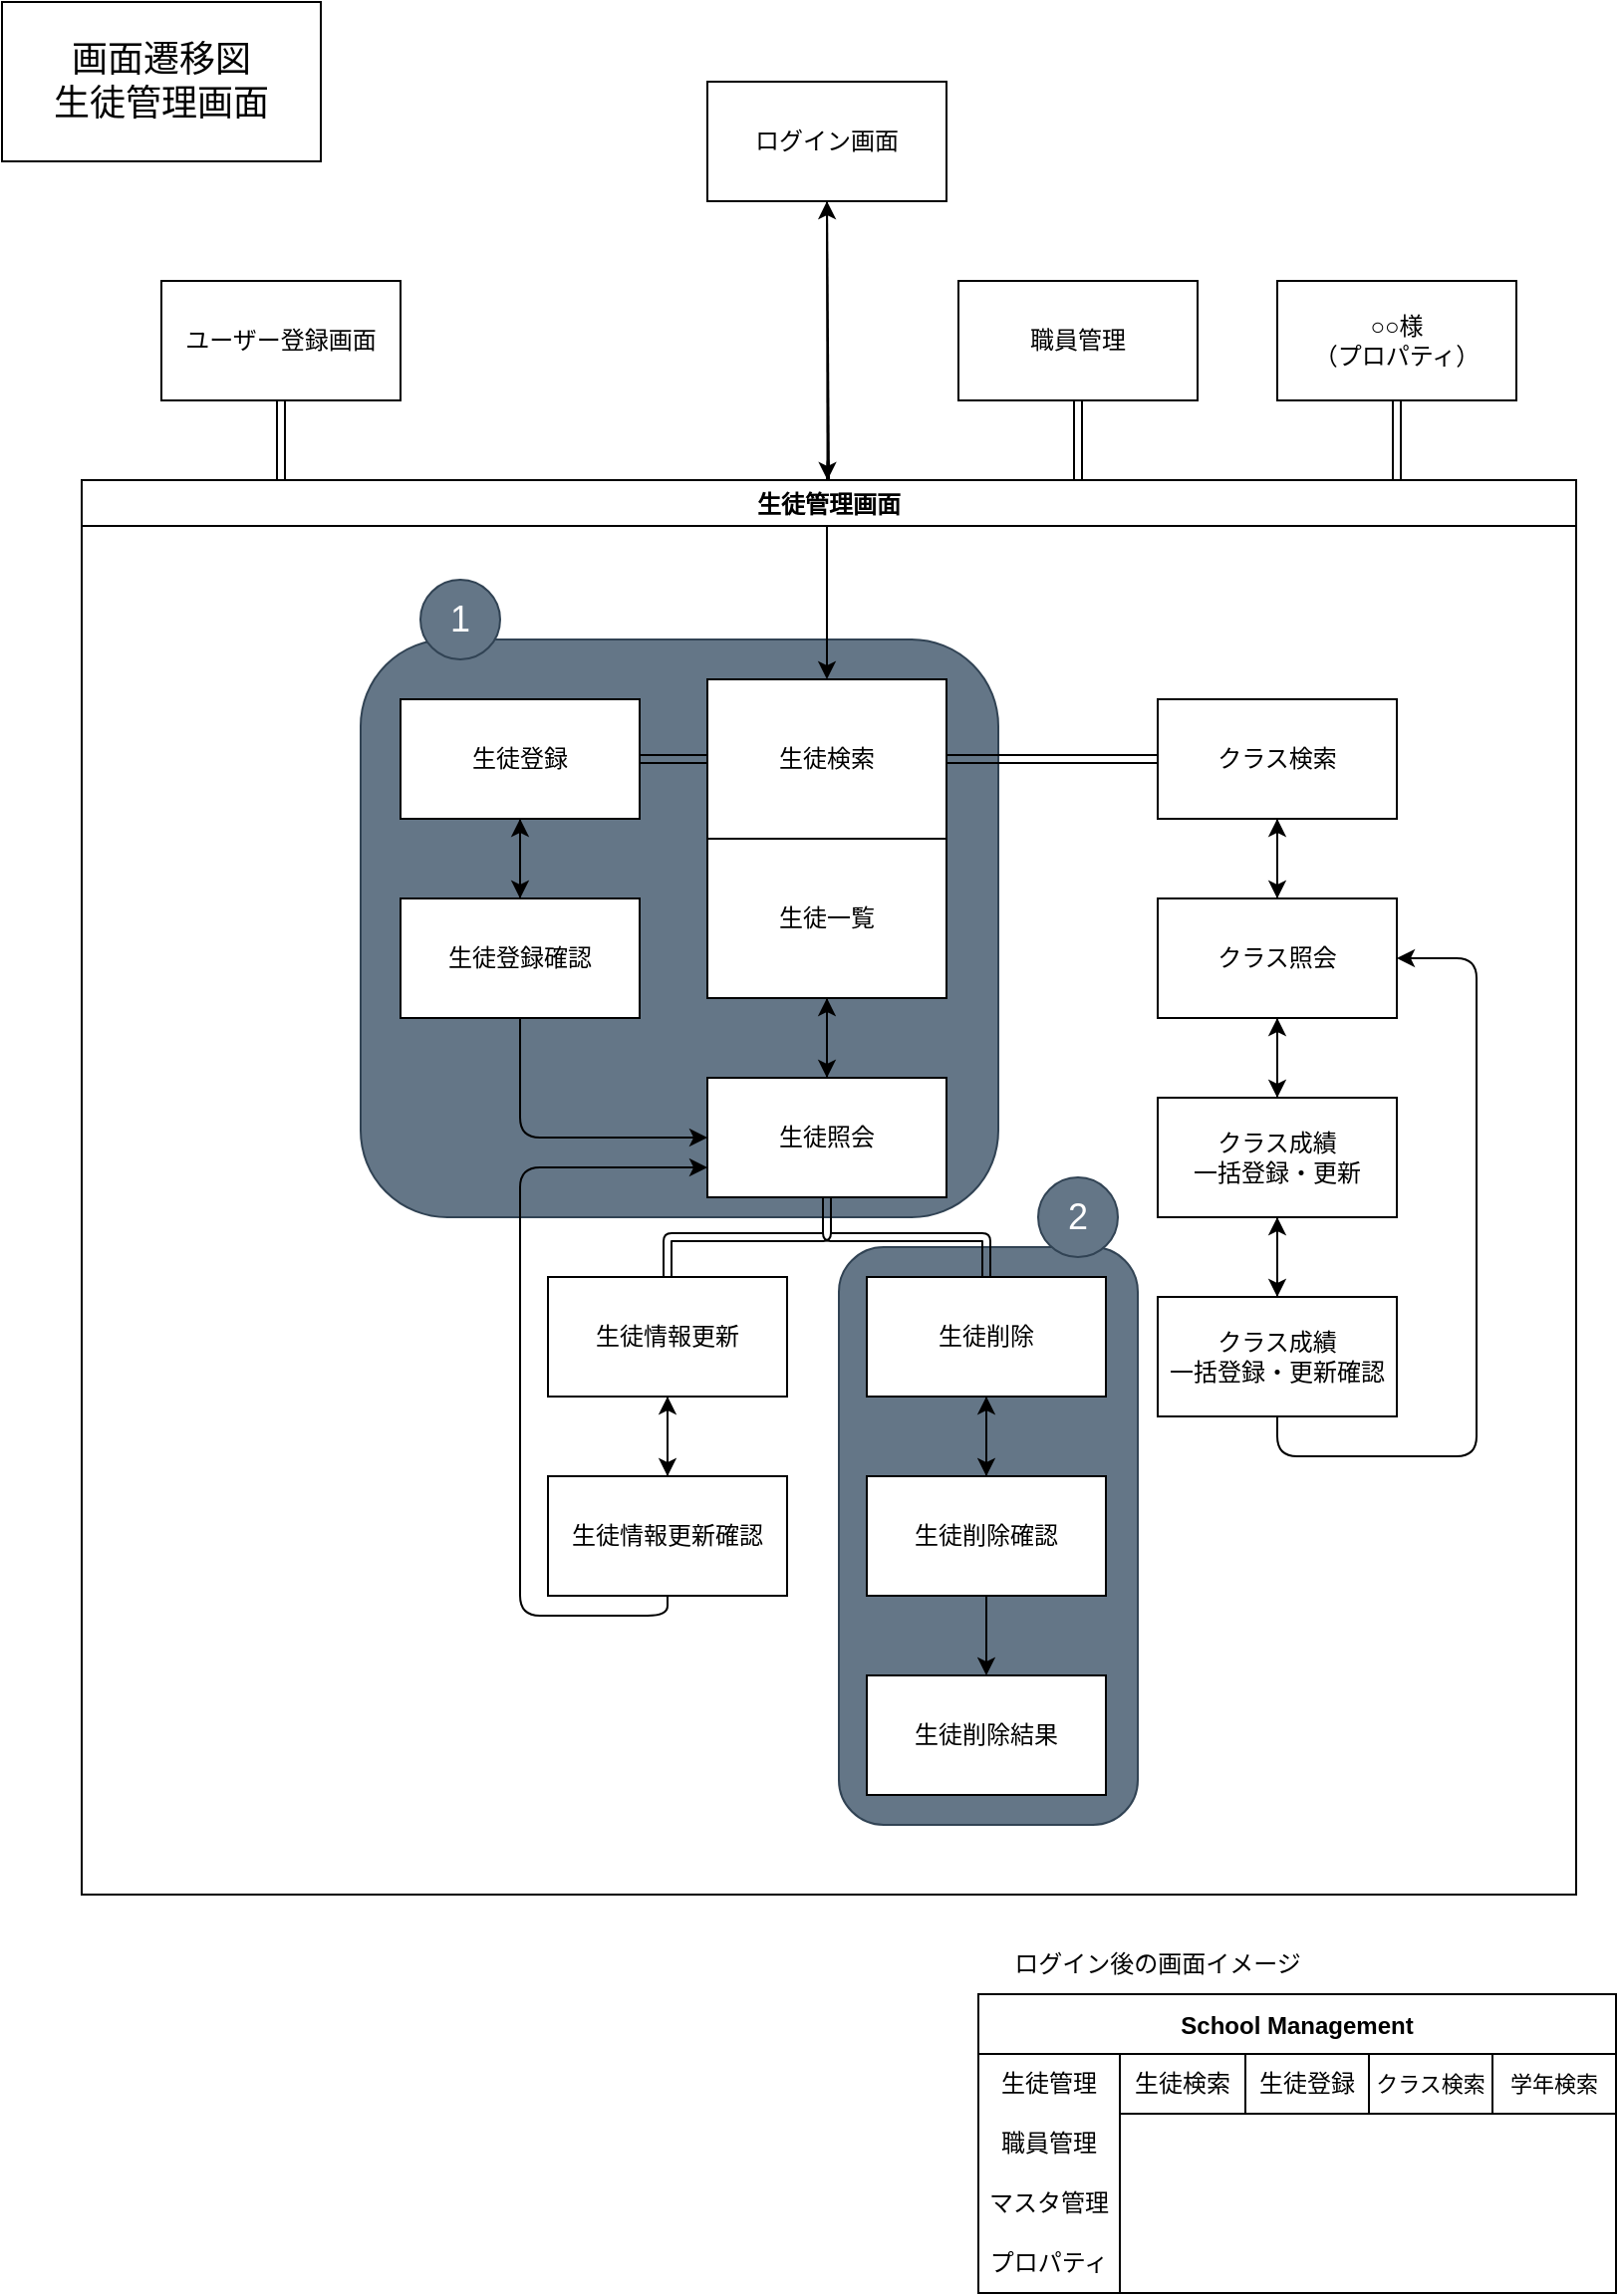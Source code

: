 <mxfile>
    <diagram id="66uF8f47qzNmcfgiC-Xz" name="ページ1">
        <mxGraphModel dx="1197" dy="604" grid="1" gridSize="10" guides="1" tooltips="1" connect="1" arrows="1" fold="1" page="1" pageScale="1" pageWidth="827" pageHeight="1169" math="0" shadow="0">
            <root>
                <mxCell id="0"/>
                <mxCell id="1" parent="0"/>
                <mxCell id="144" value="" style="rounded=1;whiteSpace=wrap;html=1;fontSize=18;fillColor=#647687;strokeColor=#314354;fontColor=#ffffff;" parent="1" vertex="1">
                    <mxGeometry x="420" y="625" width="150" height="290" as="geometry"/>
                </mxCell>
                <mxCell id="142" value="" style="rounded=1;whiteSpace=wrap;html=1;fontSize=18;fillColor=#647687;fontColor=#ffffff;strokeColor=#314354;" parent="1" vertex="1">
                    <mxGeometry x="180" y="320" width="320" height="290" as="geometry"/>
                </mxCell>
                <mxCell id="158" style="edgeStyle=none;html=1;exitX=0.5;exitY=1;exitDx=0;exitDy=0;" parent="1" source="2" target="146" edge="1">
                    <mxGeometry relative="1" as="geometry"/>
                </mxCell>
                <mxCell id="2" value="ログイン画面" style="rounded=0;whiteSpace=wrap;html=1;" parent="1" vertex="1">
                    <mxGeometry x="354" y="40" width="120" height="60" as="geometry"/>
                </mxCell>
                <mxCell id="155" style="edgeStyle=none;shape=link;html=1;exitX=0.5;exitY=1;exitDx=0;exitDy=0;" parent="1" source="22" edge="1">
                    <mxGeometry relative="1" as="geometry">
                        <mxPoint x="700" y="250" as="targetPoint"/>
                    </mxGeometry>
                </mxCell>
                <mxCell id="22" value="○○様&lt;br&gt;（プロパティ）" style="rounded=0;whiteSpace=wrap;html=1;" parent="1" vertex="1">
                    <mxGeometry x="640" y="140" width="120" height="60" as="geometry"/>
                </mxCell>
                <mxCell id="156" style="edgeStyle=none;shape=link;html=1;exitX=0.5;exitY=1;exitDx=0;exitDy=0;" parent="1" source="23" edge="1">
                    <mxGeometry relative="1" as="geometry">
                        <mxPoint x="140" y="240" as="targetPoint"/>
                    </mxGeometry>
                </mxCell>
                <mxCell id="23" value="ユーザー登録画面" style="rounded=0;whiteSpace=wrap;html=1;" parent="1" vertex="1">
                    <mxGeometry x="80" y="140" width="120" height="60" as="geometry"/>
                </mxCell>
                <mxCell id="84" style="edgeStyle=orthogonalEdgeStyle;html=1;exitX=0.5;exitY=1;exitDx=0;exitDy=0;strokeColor=default;elbow=vertical;" parent="1" source="29" target="30" edge="1">
                    <mxGeometry relative="1" as="geometry"/>
                </mxCell>
                <mxCell id="85" style="edgeStyle=orthogonalEdgeStyle;html=1;exitX=0.5;exitY=0;exitDx=0;exitDy=0;entryX=0.5;entryY=1;entryDx=0;entryDy=0;strokeColor=default;elbow=vertical;" parent="1" source="30" target="29" edge="1">
                    <mxGeometry relative="1" as="geometry"/>
                </mxCell>
                <mxCell id="99" style="edgeStyle=orthogonalEdgeStyle;html=1;exitX=0.5;exitY=1;exitDx=0;exitDy=0;entryX=0.5;entryY=0;entryDx=0;entryDy=0;strokeColor=default;elbow=vertical;shape=link;" parent="1" source="30" target="38" edge="1">
                    <mxGeometry relative="1" as="geometry"/>
                </mxCell>
                <mxCell id="100" style="edgeStyle=orthogonalEdgeStyle;shape=link;html=1;exitX=0.5;exitY=1;exitDx=0;exitDy=0;entryX=0.5;entryY=0;entryDx=0;entryDy=0;strokeColor=default;elbow=vertical;" parent="1" source="30" target="39" edge="1">
                    <mxGeometry relative="1" as="geometry"/>
                </mxCell>
                <mxCell id="30" value="生徒照会" style="rounded=0;whiteSpace=wrap;html=1;" parent="1" vertex="1">
                    <mxGeometry x="354" y="540" width="120" height="60" as="geometry"/>
                </mxCell>
                <mxCell id="154" style="edgeStyle=none;shape=link;html=1;exitX=0.5;exitY=1;exitDx=0;exitDy=0;" parent="1" source="102" edge="1">
                    <mxGeometry relative="1" as="geometry">
                        <mxPoint x="540" y="250" as="targetPoint"/>
                    </mxGeometry>
                </mxCell>
                <mxCell id="102" value="職員管理" style="rounded=0;whiteSpace=wrap;html=1;" parent="1" vertex="1">
                    <mxGeometry x="480" y="140" width="120" height="60" as="geometry"/>
                </mxCell>
                <mxCell id="141" value="画面遷移図&lt;br&gt;生徒管理画面" style="text;strokeColor=default;align=center;fillColor=none;html=1;verticalAlign=middle;whiteSpace=wrap;rounded=0;fontSize=18;" parent="1" vertex="1">
                    <mxGeometry width="160" height="80" as="geometry"/>
                </mxCell>
                <mxCell id="157" style="edgeStyle=none;html=1;exitX=0.5;exitY=0;exitDx=0;exitDy=0;entryX=0.5;entryY=1;entryDx=0;entryDy=0;" parent="1" source="146" target="2" edge="1">
                    <mxGeometry relative="1" as="geometry"/>
                </mxCell>
                <mxCell id="165" style="edgeStyle=orthogonalEdgeStyle;html=1;exitX=0.5;exitY=0;exitDx=0;exitDy=0;entryX=0.5;entryY=0;entryDx=0;entryDy=0;" parent="1" source="146" target="24" edge="1">
                    <mxGeometry relative="1" as="geometry"/>
                </mxCell>
                <mxCell id="146" value="生徒管理画面" style="swimlane;" parent="1" vertex="1">
                    <mxGeometry x="40" y="240" width="750" height="710" as="geometry">
                        <mxRectangle x="74" y="240" width="100" height="30" as="alternateBounds"/>
                    </mxGeometry>
                </mxCell>
                <mxCell id="36" value="" style="group" parent="146" vertex="1" connectable="0">
                    <mxGeometry x="160" y="110" width="120" height="160" as="geometry"/>
                </mxCell>
                <mxCell id="66" style="edgeStyle=orthogonalEdgeStyle;html=1;exitX=0.5;exitY=1;exitDx=0;exitDy=0;entryX=0.5;entryY=0;entryDx=0;entryDy=0;strokeColor=default;elbow=vertical;" parent="36" source="25" target="26" edge="1">
                    <mxGeometry relative="1" as="geometry"/>
                </mxCell>
                <mxCell id="25" value="生徒登録" style="rounded=0;whiteSpace=wrap;html=1;" parent="36" vertex="1">
                    <mxGeometry width="120" height="60" as="geometry"/>
                </mxCell>
                <mxCell id="86" style="edgeStyle=orthogonalEdgeStyle;html=1;exitX=0.5;exitY=0;exitDx=0;exitDy=0;entryX=0.5;entryY=1;entryDx=0;entryDy=0;strokeColor=default;elbow=vertical;" parent="36" source="26" target="25" edge="1">
                    <mxGeometry relative="1" as="geometry"/>
                </mxCell>
                <mxCell id="26" value="生徒登録確認" style="rounded=0;whiteSpace=wrap;html=1;" parent="36" vertex="1">
                    <mxGeometry y="100" width="120" height="60" as="geometry"/>
                </mxCell>
                <mxCell id="143" value="1" style="ellipse;whiteSpace=wrap;html=1;aspect=fixed;fontSize=18;fillColor=#647687;fontColor=#ffffff;strokeColor=#314354;" parent="146" vertex="1">
                    <mxGeometry x="170" y="50" width="40" height="40" as="geometry"/>
                </mxCell>
                <mxCell id="145" value="2" style="ellipse;whiteSpace=wrap;html=1;aspect=fixed;fontSize=18;fillColor=#647687;fontColor=#ffffff;strokeColor=#314354;" parent="146" vertex="1">
                    <mxGeometry x="480" y="350" width="40" height="40" as="geometry"/>
                </mxCell>
                <mxCell id="149" value="" style="group" parent="1" vertex="1" connectable="0">
                    <mxGeometry x="490" y="970" width="320" height="180" as="geometry"/>
                </mxCell>
                <mxCell id="117" value="ログイン後の画面イメージ" style="text;html=1;strokeColor=none;fillColor=none;align=center;verticalAlign=middle;whiteSpace=wrap;rounded=0;" parent="149" vertex="1">
                    <mxGeometry width="180" height="30" as="geometry"/>
                </mxCell>
                <mxCell id="148" value="" style="group" parent="149" vertex="1" connectable="0">
                    <mxGeometry y="30" width="320" height="150" as="geometry"/>
                </mxCell>
                <mxCell id="107" value="School Management" style="shape=table;startSize=30;container=1;collapsible=0;childLayout=tableLayout;fixedRows=1;rowLines=0;fontStyle=1;" parent="148" vertex="1">
                    <mxGeometry width="320" height="150" as="geometry"/>
                </mxCell>
                <mxCell id="108" value="" style="shape=tableRow;horizontal=0;startSize=0;swimlaneHead=0;swimlaneBody=0;top=0;left=0;bottom=0;right=0;collapsible=0;dropTarget=0;fillColor=none;points=[[0,0.5],[1,0.5]];portConstraint=eastwest;" parent="107" vertex="1">
                    <mxGeometry y="30" width="320" height="30" as="geometry"/>
                </mxCell>
                <mxCell id="109" value="生徒管理" style="shape=partialRectangle;html=1;whiteSpace=wrap;connectable=0;fillColor=none;top=0;left=0;bottom=0;right=0;overflow=hidden;pointerEvents=1;" parent="108" vertex="1">
                    <mxGeometry width="71" height="30" as="geometry">
                        <mxRectangle width="71" height="30" as="alternateBounds"/>
                    </mxGeometry>
                </mxCell>
                <mxCell id="110" value="" style="shape=partialRectangle;html=1;whiteSpace=wrap;connectable=0;fillColor=none;top=0;left=0;bottom=0;right=0;align=left;spacingLeft=6;overflow=hidden;" parent="108" vertex="1">
                    <mxGeometry x="71" width="249" height="30" as="geometry">
                        <mxRectangle width="249" height="30" as="alternateBounds"/>
                    </mxGeometry>
                </mxCell>
                <mxCell id="111" value="" style="shape=tableRow;horizontal=0;startSize=0;swimlaneHead=0;swimlaneBody=0;top=0;left=0;bottom=0;right=0;collapsible=0;dropTarget=0;fillColor=none;points=[[0,0.5],[1,0.5]];portConstraint=eastwest;" parent="107" vertex="1">
                    <mxGeometry y="60" width="320" height="30" as="geometry"/>
                </mxCell>
                <mxCell id="112" value="職員管理" style="shape=partialRectangle;html=1;whiteSpace=wrap;connectable=0;fillColor=none;top=0;left=0;bottom=0;right=0;overflow=hidden;" parent="111" vertex="1">
                    <mxGeometry width="71" height="30" as="geometry">
                        <mxRectangle width="71" height="30" as="alternateBounds"/>
                    </mxGeometry>
                </mxCell>
                <mxCell id="113" value="" style="shape=partialRectangle;html=1;whiteSpace=wrap;connectable=0;fillColor=none;top=0;left=0;bottom=0;right=0;align=left;spacingLeft=6;overflow=hidden;" parent="111" vertex="1">
                    <mxGeometry x="71" width="249" height="30" as="geometry">
                        <mxRectangle width="249" height="30" as="alternateBounds"/>
                    </mxGeometry>
                </mxCell>
                <mxCell id="114" value="" style="shape=tableRow;horizontal=0;startSize=0;swimlaneHead=0;swimlaneBody=0;top=0;left=0;bottom=0;right=0;collapsible=0;dropTarget=0;fillColor=none;points=[[0,0.5],[1,0.5]];portConstraint=eastwest;" parent="107" vertex="1">
                    <mxGeometry y="90" width="320" height="30" as="geometry"/>
                </mxCell>
                <mxCell id="115" value="マスタ管理" style="shape=partialRectangle;html=1;whiteSpace=wrap;connectable=0;fillColor=none;top=0;left=0;bottom=0;right=0;overflow=hidden;" parent="114" vertex="1">
                    <mxGeometry width="71" height="30" as="geometry">
                        <mxRectangle width="71" height="30" as="alternateBounds"/>
                    </mxGeometry>
                </mxCell>
                <mxCell id="116" value="" style="shape=partialRectangle;html=1;whiteSpace=wrap;connectable=0;fillColor=none;top=0;left=0;bottom=0;right=0;align=left;spacingLeft=6;overflow=hidden;" parent="114" vertex="1">
                    <mxGeometry x="71" width="249" height="30" as="geometry">
                        <mxRectangle width="249" height="30" as="alternateBounds"/>
                    </mxGeometry>
                </mxCell>
                <mxCell id="138" style="shape=tableRow;horizontal=0;startSize=0;swimlaneHead=0;swimlaneBody=0;top=0;left=0;bottom=0;right=0;collapsible=0;dropTarget=0;fillColor=none;points=[[0,0.5],[1,0.5]];portConstraint=eastwest;" parent="107" vertex="1">
                    <mxGeometry y="120" width="320" height="30" as="geometry"/>
                </mxCell>
                <mxCell id="139" value="プロパティ" style="shape=partialRectangle;html=1;whiteSpace=wrap;connectable=0;fillColor=none;top=0;left=0;bottom=0;right=0;overflow=hidden;" parent="138" vertex="1">
                    <mxGeometry width="71" height="30" as="geometry">
                        <mxRectangle width="71" height="30" as="alternateBounds"/>
                    </mxGeometry>
                </mxCell>
                <mxCell id="140" style="shape=partialRectangle;html=1;whiteSpace=wrap;connectable=0;fillColor=none;top=0;left=0;bottom=0;right=0;align=left;spacingLeft=6;overflow=hidden;" parent="138" vertex="1">
                    <mxGeometry x="71" width="249" height="30" as="geometry">
                        <mxRectangle width="249" height="30" as="alternateBounds"/>
                    </mxGeometry>
                </mxCell>
                <mxCell id="120" value="" style="childLayout=tableLayout;recursiveResize=0;shadow=0;fillColor=none;" parent="148" vertex="1">
                    <mxGeometry x="71" y="30" width="249" height="30" as="geometry"/>
                </mxCell>
                <mxCell id="121" value="" style="shape=tableRow;horizontal=0;startSize=0;swimlaneHead=0;swimlaneBody=0;top=0;left=0;bottom=0;right=0;dropTarget=0;collapsible=0;recursiveResize=0;expand=0;fontStyle=0;fillColor=none;strokeColor=inherit;dashed=1;" parent="120" vertex="1">
                    <mxGeometry width="249" height="30" as="geometry"/>
                </mxCell>
                <mxCell id="122" value="生徒検索" style="connectable=0;recursiveResize=0;strokeColor=inherit;fillColor=none;align=center;whiteSpace=wrap;html=1;" parent="121" vertex="1">
                    <mxGeometry width="63" height="30" as="geometry">
                        <mxRectangle width="63" height="30" as="alternateBounds"/>
                    </mxGeometry>
                </mxCell>
                <mxCell id="123" value="生徒登録" style="connectable=0;recursiveResize=0;strokeColor=inherit;fillColor=none;align=center;whiteSpace=wrap;html=1;" parent="121" vertex="1">
                    <mxGeometry x="63" width="62" height="30" as="geometry">
                        <mxRectangle width="62" height="30" as="alternateBounds"/>
                    </mxGeometry>
                </mxCell>
                <mxCell id="124" value="クラス検索" style="connectable=0;recursiveResize=0;strokeColor=inherit;fillColor=none;align=center;whiteSpace=wrap;html=1;fontSize=11;" parent="121" vertex="1">
                    <mxGeometry x="125" width="62" height="30" as="geometry">
                        <mxRectangle width="62" height="30" as="alternateBounds"/>
                    </mxGeometry>
                </mxCell>
                <mxCell id="137" value="学年検索" style="connectable=0;recursiveResize=0;strokeColor=inherit;fillColor=none;align=center;whiteSpace=wrap;html=1;fontSize=11;" parent="121" vertex="1">
                    <mxGeometry x="187" width="62" height="30" as="geometry">
                        <mxRectangle width="62" height="30" as="alternateBounds"/>
                    </mxGeometry>
                </mxCell>
                <mxCell id="161" value="" style="group" parent="1" vertex="1" connectable="0">
                    <mxGeometry x="354" y="340" width="120" height="160" as="geometry"/>
                </mxCell>
                <mxCell id="24" value="生徒検索" style="rounded=0;whiteSpace=wrap;html=1;" parent="161" vertex="1">
                    <mxGeometry width="120" height="80" as="geometry"/>
                </mxCell>
                <mxCell id="29" value="生徒一覧" style="rounded=0;whiteSpace=wrap;html=1;" parent="161" vertex="1">
                    <mxGeometry y="80" width="120" height="80" as="geometry"/>
                </mxCell>
                <mxCell id="162" value="" style="group" parent="1" vertex="1" connectable="0">
                    <mxGeometry x="274" y="640" width="120" height="160" as="geometry"/>
                </mxCell>
                <mxCell id="38" value="生徒情報更新" style="rounded=0;whiteSpace=wrap;html=1;" parent="162" vertex="1">
                    <mxGeometry width="120" height="60" as="geometry"/>
                </mxCell>
                <mxCell id="40" value="生徒情報更新確認" style="rounded=0;whiteSpace=wrap;html=1;" parent="162" vertex="1">
                    <mxGeometry y="100" width="120" height="60" as="geometry"/>
                </mxCell>
                <mxCell id="77" value="" style="edgeStyle=orthogonalEdgeStyle;html=1;strokeColor=default;elbow=vertical;" parent="162" source="38" target="40" edge="1">
                    <mxGeometry relative="1" as="geometry"/>
                </mxCell>
                <mxCell id="78" style="edgeStyle=orthogonalEdgeStyle;html=1;entryX=0.5;entryY=1;entryDx=0;entryDy=0;strokeColor=default;elbow=vertical;" parent="162" source="40" target="38" edge="1">
                    <mxGeometry relative="1" as="geometry"/>
                </mxCell>
                <mxCell id="164" value="" style="group" parent="1" vertex="1" connectable="0">
                    <mxGeometry x="580" y="350" width="120" height="360" as="geometry"/>
                </mxCell>
                <mxCell id="37" value="クラス成績&lt;br&gt;一括登録・更新確認" style="rounded=0;whiteSpace=wrap;html=1;" parent="164" vertex="1">
                    <mxGeometry y="300" width="120" height="60" as="geometry"/>
                </mxCell>
                <mxCell id="31" value="クラス検索" style="rounded=0;whiteSpace=wrap;html=1;" parent="164" vertex="1">
                    <mxGeometry width="120" height="60" as="geometry"/>
                </mxCell>
                <mxCell id="32" value="クラス成績&lt;br&gt;一括登録・更新" style="rounded=0;whiteSpace=wrap;html=1;" parent="164" vertex="1">
                    <mxGeometry y="200" width="120" height="60" as="geometry"/>
                </mxCell>
                <mxCell id="34" value="クラス照会" style="rounded=0;whiteSpace=wrap;html=1;" parent="164" vertex="1">
                    <mxGeometry y="100" width="120" height="60" as="geometry"/>
                </mxCell>
                <mxCell id="91" value="" style="edgeStyle=orthogonalEdgeStyle;html=1;strokeColor=default;elbow=vertical;" parent="164" source="37" target="32" edge="1">
                    <mxGeometry relative="1" as="geometry"/>
                </mxCell>
                <mxCell id="92" style="edgeStyle=orthogonalEdgeStyle;html=1;exitX=0.5;exitY=1;exitDx=0;exitDy=0;entryX=0.5;entryY=0;entryDx=0;entryDy=0;strokeColor=default;elbow=vertical;" parent="164" source="32" target="37" edge="1">
                    <mxGeometry relative="1" as="geometry"/>
                </mxCell>
                <mxCell id="72" style="edgeStyle=orthogonalEdgeStyle;html=1;exitX=0.5;exitY=1;exitDx=0;exitDy=0;entryX=1;entryY=0.5;entryDx=0;entryDy=0;strokeColor=default;elbow=vertical;" parent="164" source="37" target="34" edge="1">
                    <mxGeometry relative="1" as="geometry">
                        <Array as="points">
                            <mxPoint x="60" y="380"/>
                            <mxPoint x="160" y="380"/>
                            <mxPoint x="160" y="130"/>
                        </Array>
                    </mxGeometry>
                </mxCell>
                <mxCell id="87" style="edgeStyle=orthogonalEdgeStyle;html=1;exitX=0.5;exitY=1;exitDx=0;exitDy=0;strokeColor=default;elbow=vertical;" parent="164" source="31" target="34" edge="1">
                    <mxGeometry relative="1" as="geometry"/>
                </mxCell>
                <mxCell id="90" style="edgeStyle=orthogonalEdgeStyle;html=1;exitX=0.5;exitY=0;exitDx=0;exitDy=0;entryX=0.5;entryY=1;entryDx=0;entryDy=0;strokeColor=default;elbow=vertical;" parent="164" source="32" target="34" edge="1">
                    <mxGeometry relative="1" as="geometry"/>
                </mxCell>
                <mxCell id="88" style="edgeStyle=orthogonalEdgeStyle;html=1;exitX=0.5;exitY=0;exitDx=0;exitDy=0;entryX=0.5;entryY=1;entryDx=0;entryDy=0;strokeColor=default;elbow=vertical;" parent="164" source="34" target="31" edge="1">
                    <mxGeometry relative="1" as="geometry"/>
                </mxCell>
                <mxCell id="89" style="edgeStyle=orthogonalEdgeStyle;html=1;exitX=0.5;exitY=1;exitDx=0;exitDy=0;entryX=0.5;entryY=0;entryDx=0;entryDy=0;strokeColor=default;elbow=vertical;" parent="164" source="34" target="32" edge="1">
                    <mxGeometry relative="1" as="geometry"/>
                </mxCell>
                <mxCell id="169" style="edgeStyle=orthogonalEdgeStyle;html=1;exitX=0.5;exitY=1;exitDx=0;exitDy=0;entryX=0;entryY=0.75;entryDx=0;entryDy=0;elbow=vertical;" parent="1" source="40" target="30" edge="1">
                    <mxGeometry relative="1" as="geometry">
                        <Array as="points">
                            <mxPoint x="334" y="810"/>
                            <mxPoint x="260" y="810"/>
                            <mxPoint x="260" y="585"/>
                        </Array>
                    </mxGeometry>
                </mxCell>
                <mxCell id="170" style="edgeStyle=orthogonalEdgeStyle;html=1;exitX=0.5;exitY=1;exitDx=0;exitDy=0;entryX=0;entryY=0.5;entryDx=0;entryDy=0;elbow=vertical;" parent="1" source="26" target="30" edge="1">
                    <mxGeometry relative="1" as="geometry"/>
                </mxCell>
                <mxCell id="176" style="edgeStyle=orthogonalEdgeStyle;shape=link;html=1;exitX=1;exitY=0.5;exitDx=0;exitDy=0;elbow=vertical;" parent="1" source="25" target="24" edge="1">
                    <mxGeometry relative="1" as="geometry"/>
                </mxCell>
                <mxCell id="177" style="edgeStyle=orthogonalEdgeStyle;shape=link;html=1;exitX=1;exitY=0.5;exitDx=0;exitDy=0;entryX=0;entryY=0.5;entryDx=0;entryDy=0;elbow=vertical;" parent="1" source="24" target="31" edge="1">
                    <mxGeometry relative="1" as="geometry"/>
                </mxCell>
                <mxCell id="178" value="" style="group" parent="1" vertex="1" connectable="0">
                    <mxGeometry x="434" y="640" width="120" height="260" as="geometry"/>
                </mxCell>
                <mxCell id="27" value="生徒削除確認" style="rounded=0;whiteSpace=wrap;html=1;" parent="178" vertex="1">
                    <mxGeometry y="100" width="120" height="60" as="geometry"/>
                </mxCell>
                <mxCell id="39" value="生徒削除" style="rounded=0;whiteSpace=wrap;html=1;" parent="178" vertex="1">
                    <mxGeometry width="120" height="60" as="geometry"/>
                </mxCell>
                <mxCell id="41" value="生徒削除結果" style="rounded=0;whiteSpace=wrap;html=1;" parent="178" vertex="1">
                    <mxGeometry y="200" width="120" height="60" as="geometry"/>
                </mxCell>
                <mxCell id="80" style="edgeStyle=orthogonalEdgeStyle;html=1;exitX=0.5;exitY=0;exitDx=0;exitDy=0;entryX=0.5;entryY=1;entryDx=0;entryDy=0;strokeColor=default;elbow=vertical;" parent="178" source="27" target="39" edge="1">
                    <mxGeometry relative="1" as="geometry"/>
                </mxCell>
                <mxCell id="79" style="edgeStyle=orthogonalEdgeStyle;html=1;exitX=0.5;exitY=1;exitDx=0;exitDy=0;entryX=0.5;entryY=0;entryDx=0;entryDy=0;strokeColor=default;elbow=vertical;" parent="178" source="39" target="27" edge="1">
                    <mxGeometry relative="1" as="geometry"/>
                </mxCell>
                <mxCell id="69" style="edgeStyle=orthogonalEdgeStyle;html=1;exitX=0.5;exitY=1;exitDx=0;exitDy=0;entryX=0.5;entryY=0;entryDx=0;entryDy=0;strokeColor=default;elbow=vertical;" parent="178" source="27" target="41" edge="1">
                    <mxGeometry relative="1" as="geometry"/>
                </mxCell>
            </root>
        </mxGraphModel>
    </diagram>
</mxfile>